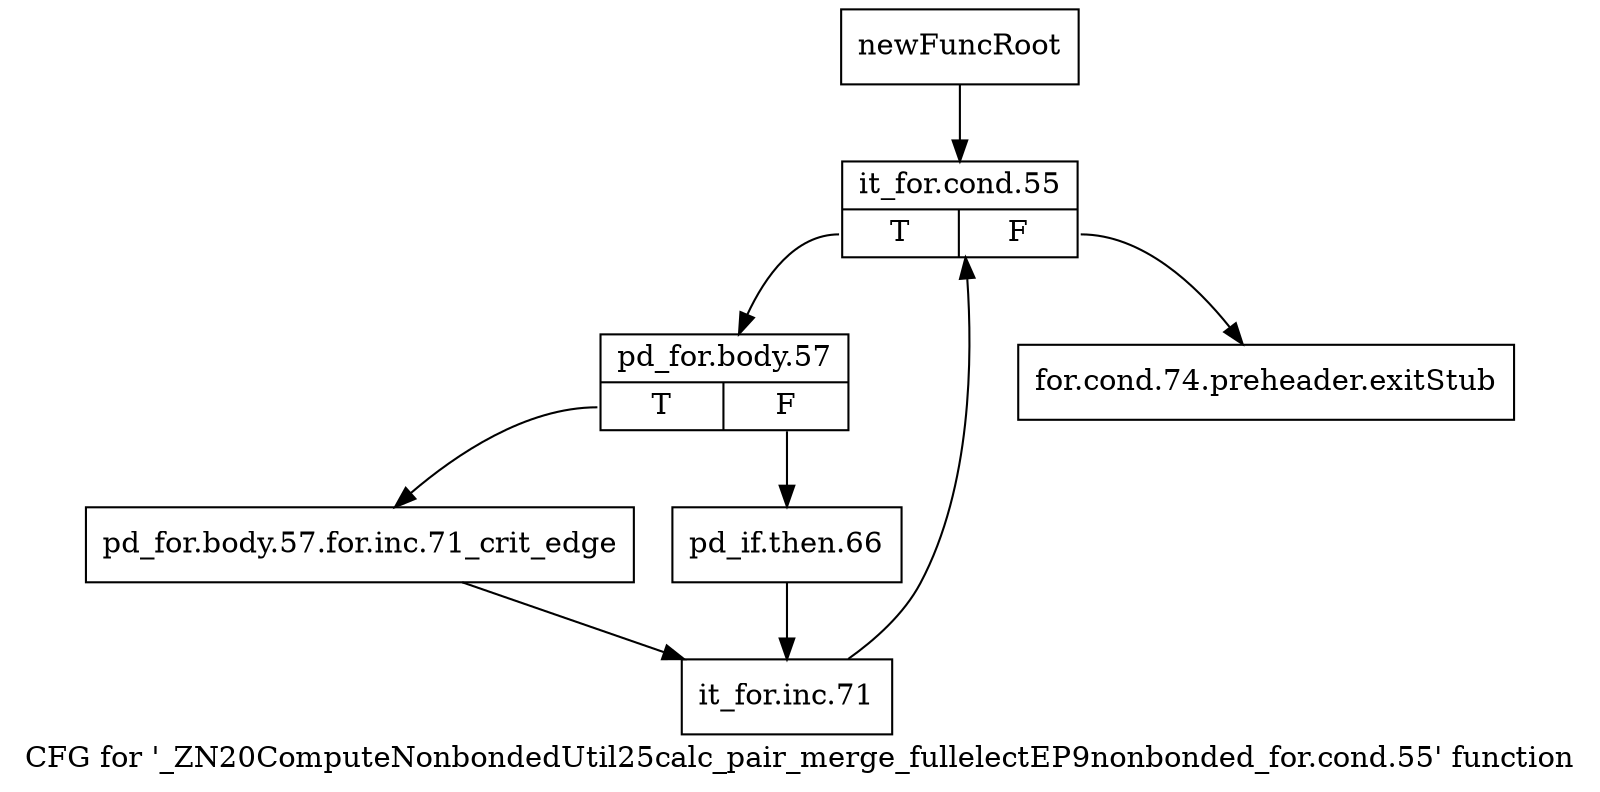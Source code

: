 digraph "CFG for '_ZN20ComputeNonbondedUtil25calc_pair_merge_fullelectEP9nonbonded_for.cond.55' function" {
	label="CFG for '_ZN20ComputeNonbondedUtil25calc_pair_merge_fullelectEP9nonbonded_for.cond.55' function";

	Node0x24507c0 [shape=record,label="{newFuncRoot}"];
	Node0x24507c0 -> Node0x2450860;
	Node0x2450810 [shape=record,label="{for.cond.74.preheader.exitStub}"];
	Node0x2450860 [shape=record,label="{it_for.cond.55|{<s0>T|<s1>F}}"];
	Node0x2450860:s0 -> Node0x24508b0;
	Node0x2450860:s1 -> Node0x2450810;
	Node0x24508b0 [shape=record,label="{pd_for.body.57|{<s0>T|<s1>F}}"];
	Node0x24508b0:s0 -> Node0x2450950;
	Node0x24508b0:s1 -> Node0x2450900;
	Node0x2450900 [shape=record,label="{pd_if.then.66}"];
	Node0x2450900 -> Node0x24509a0;
	Node0x2450950 [shape=record,label="{pd_for.body.57.for.inc.71_crit_edge}"];
	Node0x2450950 -> Node0x24509a0;
	Node0x24509a0 [shape=record,label="{it_for.inc.71}"];
	Node0x24509a0 -> Node0x2450860;
}
